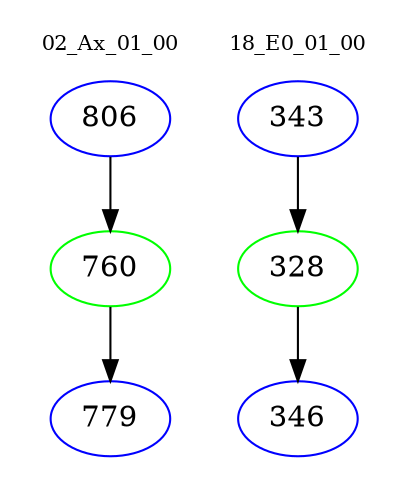 digraph{
subgraph cluster_0 {
color = white
label = "02_Ax_01_00";
fontsize=10;
T0_806 [label="806", color="blue"]
T0_806 -> T0_760 [color="black"]
T0_760 [label="760", color="green"]
T0_760 -> T0_779 [color="black"]
T0_779 [label="779", color="blue"]
}
subgraph cluster_1 {
color = white
label = "18_E0_01_00";
fontsize=10;
T1_343 [label="343", color="blue"]
T1_343 -> T1_328 [color="black"]
T1_328 [label="328", color="green"]
T1_328 -> T1_346 [color="black"]
T1_346 [label="346", color="blue"]
}
}
